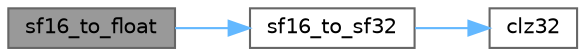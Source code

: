 digraph "sf16_to_float"
{
 // LATEX_PDF_SIZE
  bgcolor="transparent";
  edge [fontname=Helvetica,fontsize=10,labelfontname=Helvetica,labelfontsize=10];
  node [fontname=Helvetica,fontsize=10,shape=box,height=0.2,width=0.4];
  rankdir="LR";
  Node1 [id="Node000001",label="sf16_to_float",height=0.2,width=0.4,color="gray40", fillcolor="grey60", style="filled", fontcolor="black",tooltip=" "];
  Node1 -> Node2 [id="edge1_Node000001_Node000002",color="steelblue1",style="solid",tooltip=" "];
  Node2 [id="Node000002",label="sf16_to_sf32",height=0.2,width=0.4,color="grey40", fillcolor="white", style="filled",URL="$astcenc__mathlib__softfloat_8cpp.html#a37ae551373be99b9c70465fe17c44cb5",tooltip=" "];
  Node2 -> Node3 [id="edge2_Node000002_Node000003",color="steelblue1",style="solid",tooltip=" "];
  Node3 [id="Node000003",label="clz32",height=0.2,width=0.4,color="grey40", fillcolor="white", style="filled",URL="$astcenc__mathlib__softfloat_8cpp.html#a04e345d938953a60961cf7125b9dec35",tooltip=" "];
}
